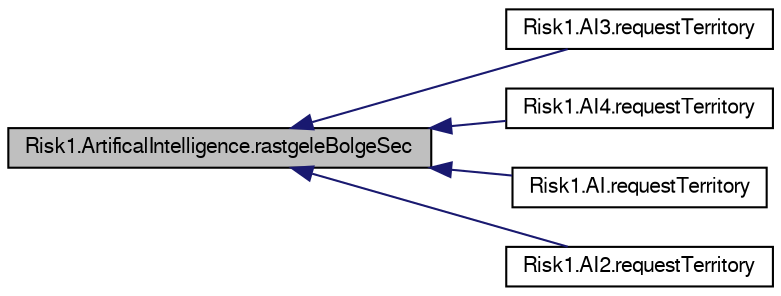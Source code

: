 digraph G
{
  bgcolor="transparent";
  edge [fontname="FreeSans",fontsize="10",labelfontname="FreeSans",labelfontsize="10"];
  node [fontname="FreeSans",fontsize="10",shape=record];
  rankdir="LR";
  Node1 [label="Risk1.ArtificalIntelligence.rastgeleBolgeSec",height=0.2,width=0.4,color="black", fillcolor="grey75", style="filled" fontcolor="black"];
  Node1 -> Node2 [dir="back",color="midnightblue",fontsize="10",style="solid",fontname="FreeSans"];
  Node2 [label="Risk1.AI3.requestTerritory",height=0.2,width=0.4,color="black",URL="$classRisk1_1_1AI3.html#a27e22175380b4f007f7daa64bb7e09e7",tooltip="Bu metod bölgeler seçilirken istenen bolgenin indexini dondurmektedir."];
  Node1 -> Node3 [dir="back",color="midnightblue",fontsize="10",style="solid",fontname="FreeSans"];
  Node3 [label="Risk1.AI4.requestTerritory",height=0.2,width=0.4,color="black",URL="$classRisk1_1_1AI4.html#a7d7db4cefd29f6a8c125e0aa8bc49e70",tooltip="Bu metod bölgeler seçilirken istenen bolgenin indexini dondurmektedir."];
  Node1 -> Node4 [dir="back",color="midnightblue",fontsize="10",style="solid",fontname="FreeSans"];
  Node4 [label="Risk1.AI.requestTerritory",height=0.2,width=0.4,color="black",URL="$classRisk1_1_1AI.html#a5311c50312809f2bf95ba4e2f9fbe986",tooltip="Bu metod bölgeler seçilirken istenen bolgenin indexini dondurmektedir."];
  Node1 -> Node5 [dir="back",color="midnightblue",fontsize="10",style="solid",fontname="FreeSans"];
  Node5 [label="Risk1.AI2.requestTerritory",height=0.2,width=0.4,color="black",URL="$classRisk1_1_1AI2.html#a47c4a8aa8d5ce56382e79ff002207e94",tooltip="Bu metod bölgeler seçilirken istenen bolgenin indexini dondurmektedir."];
}
